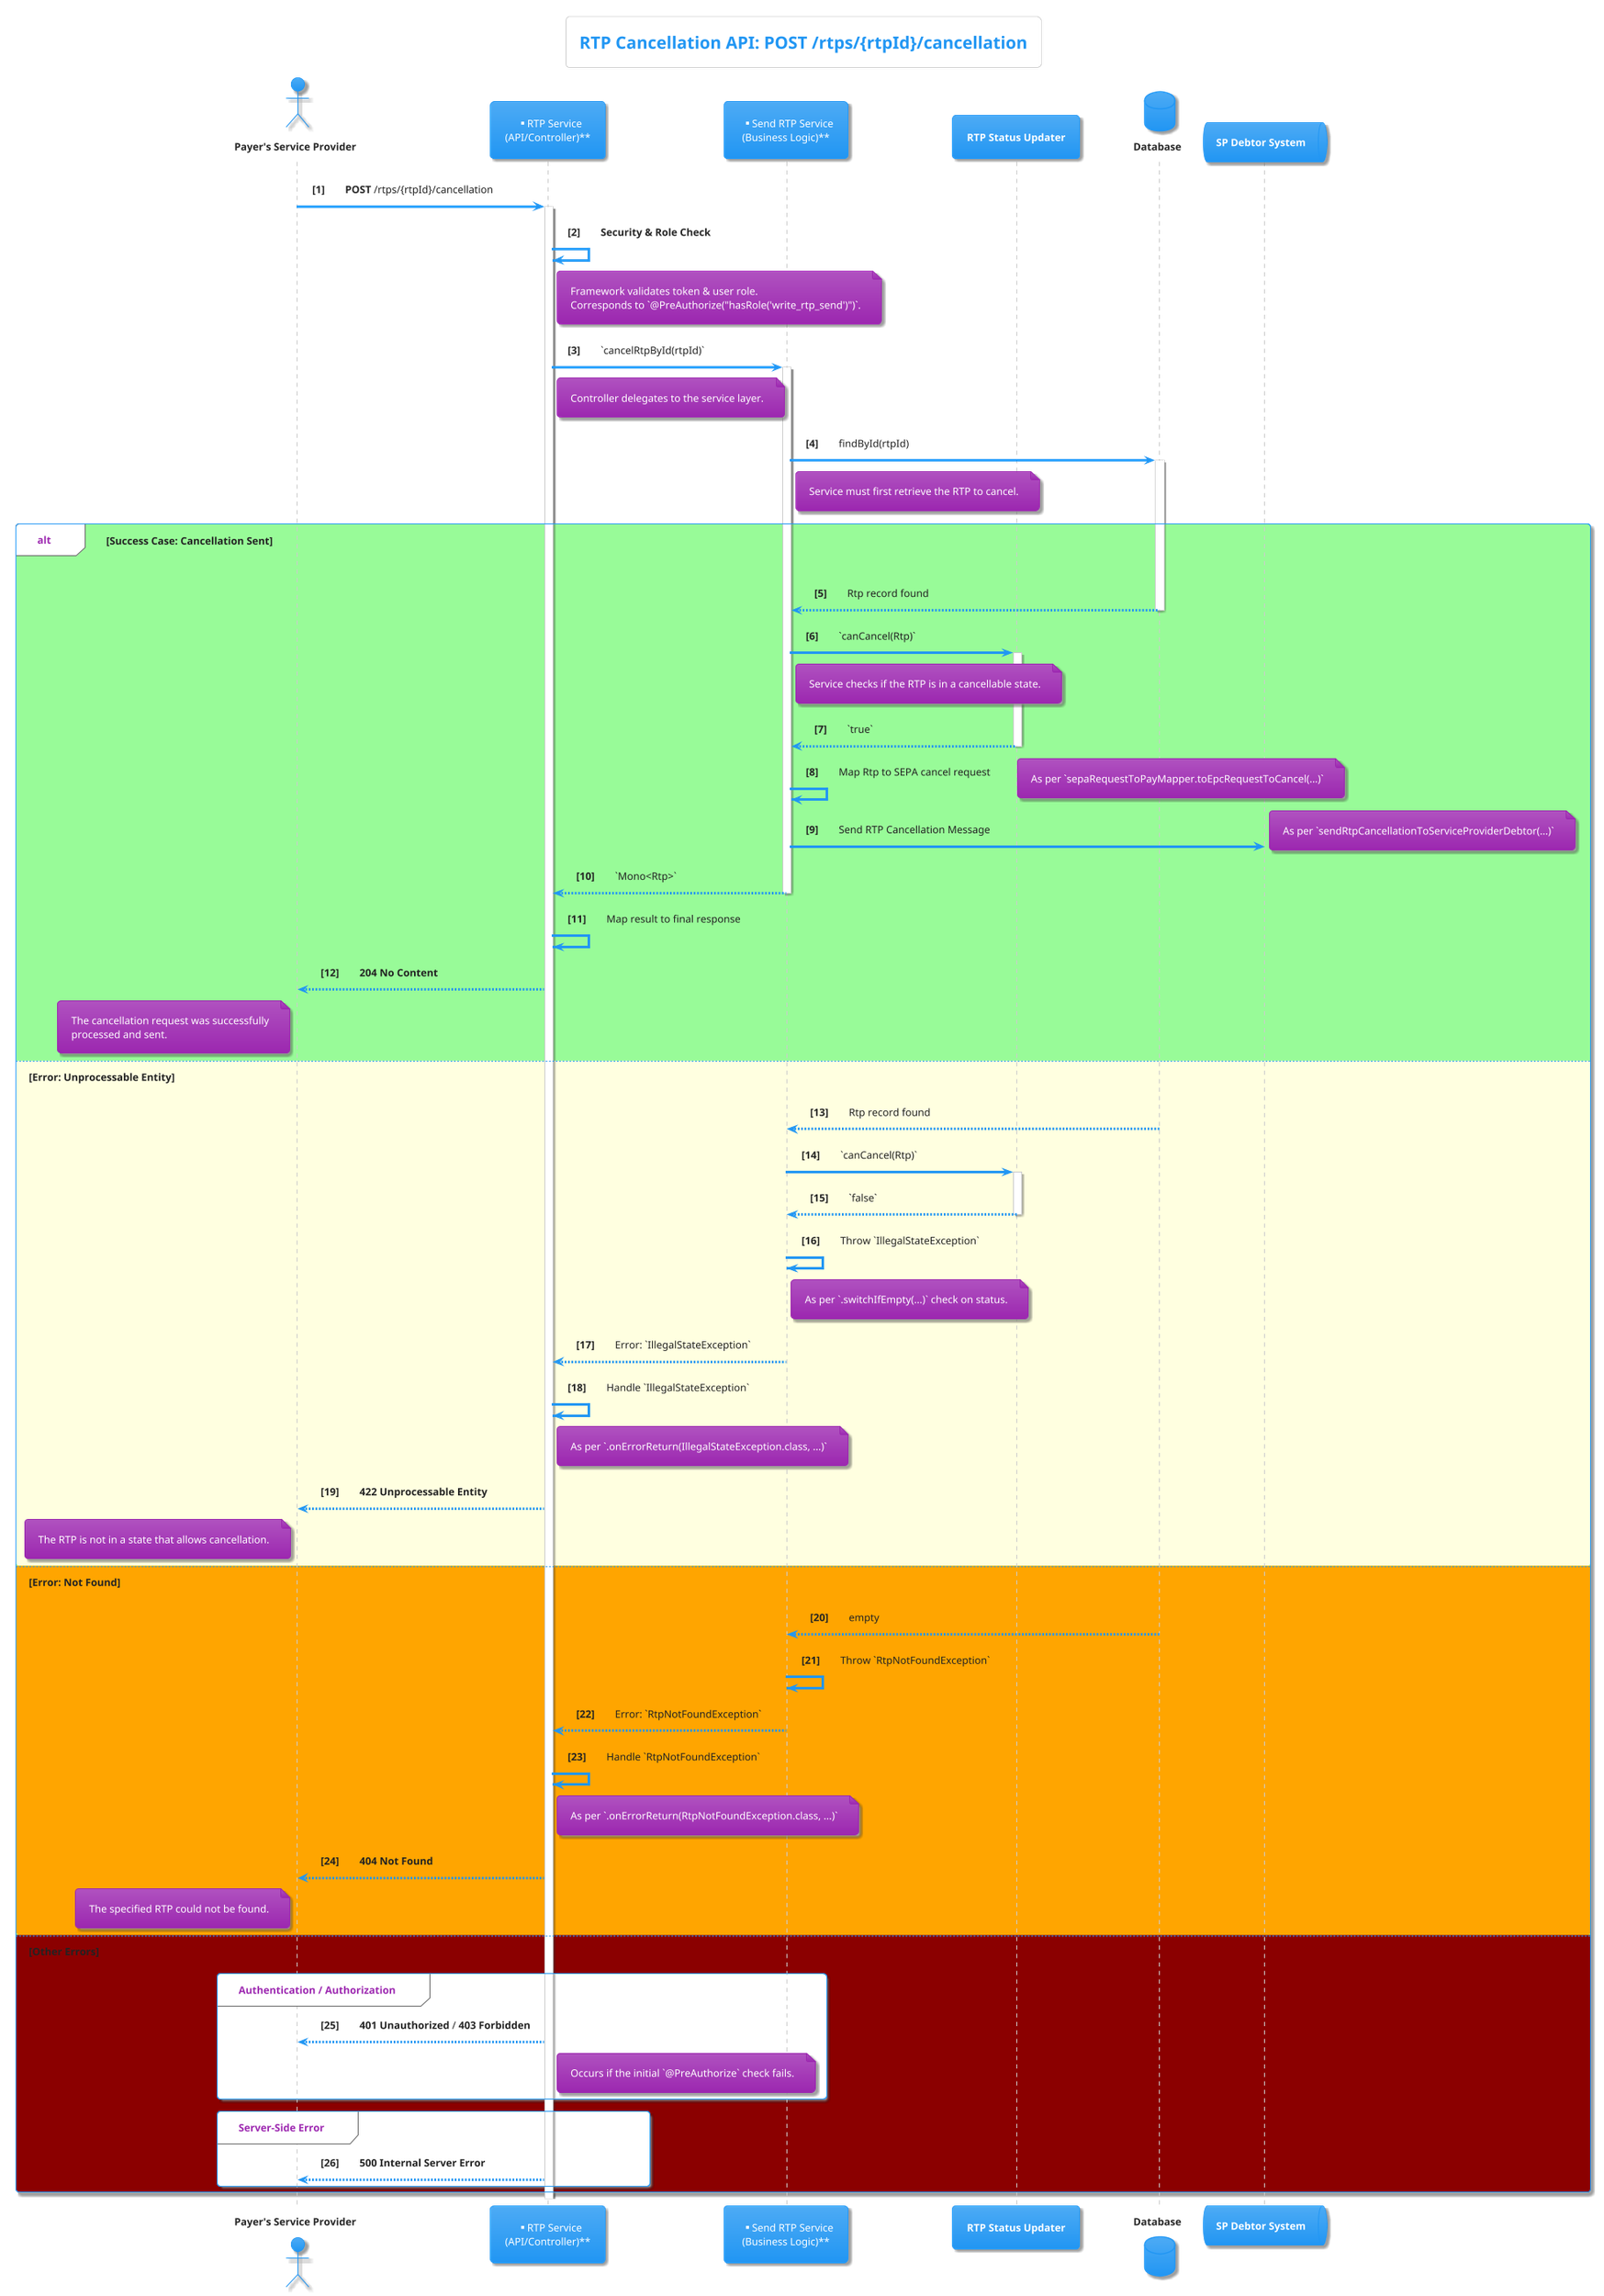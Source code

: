 @startuml
' PlantUML Diagram for RTP Cancellation API
' Title: Unified RTP Cancellation Sequence Diagram
' Version: 1.0.0
' Description: This diagram shows the detailed process for cancelling an RTP,
'              mixing the API specification with the actual Java service and controller logic.

!theme materia

title RTP Cancellation API: POST /rtps/{rtpId}/cancellation

actor "**Payer's Service Provider**" as PSP
participant "**RTP Service\n(API/Controller)**" as AS
participant "**Send RTP Service\n(Business Logic)**" as SS
participant "**RTP Status Updater**" as SU
database "**Database**" as DB
queue "**SP Debtor System**" as SP_Debtor

autonumber "<b>[0]"

PSP -> AS: **POST** /rtps/{rtpId}/cancellation
activate AS

AS -> AS: **Security & Role Check**
note right of AS: Framework validates token & user role.\nCorresponds to `@PreAuthorize("hasRole('write_rtp_send')")`.

AS -> SS: `cancelRtpById(rtpId)`
activate SS
note right of AS: Controller delegates to the service layer.

SS -> DB: findById(rtpId)
activate DB
note right of SS: Service must first retrieve the RTP to cancel.

alt #palegreen **Success Case: Cancellation Sent**

    DB --> SS: Rtp record found
    deactivate DB

    SS -> SU: `canCancel(Rtp)`
    activate SU
    note right of SS: Service checks if the RTP is in a cancellable state.
    SU --> SS: `true`
    deactivate SU

    SS -> SS: Map Rtp to SEPA cancel request
    note right: As per `sepaRequestToPayMapper.toEpcRequestToCancel(...)`

    SS -> SP_Debtor: Send RTP Cancellation Message
    note right: As per `sendRtpCancellationToServiceProviderDebtor(...)`

    SS --> AS: `Mono<Rtp>`
    deactivate SS

    AS -> AS: Map result to final response
    AS --> PSP: **204 No Content**
    note left of PSP
        The cancellation request was successfully
        processed and sent.
    end note

else #lightyellow **Error: Unprocessable Entity**

    DB --> SS: Rtp record found
    deactivate DB

    SS -> SU: `canCancel(Rtp)`
    activate SU
    SU --> SS: `false`
    deactivate SU

    SS -> SS: Throw `IllegalStateException`
    note right of SS: As per `.switchIfEmpty(...)` check on status.

    SS --> AS: Error: `IllegalStateException`
    deactivate SS

    AS -> AS: Handle `IllegalStateException`
    note right of AS: As per `.onErrorReturn(IllegalStateException.class, ...)`

    AS --> PSP: **422 Unprocessable Entity**
    note left of PSP: The RTP is not in a state that allows cancellation.

else #orange **Error: Not Found**

    DB --> SS: empty
    deactivate DB

    SS -> SS: Throw `RtpNotFoundException`
    SS --> AS: Error: `RtpNotFoundException`
    deactivate SS

    AS -> AS: Handle `RtpNotFoundException`
    note right of AS: As per `.onErrorReturn(RtpNotFoundException.class, ...)`

    AS --> PSP: **404 Not Found**
    note left of PSP: The specified RTP could not be found.

else #darkred **Other Errors**

    deactivate SS
    group Authentication / Authorization
        AS --> PSP: **401 Unauthorized** / **403 Forbidden**
        note right of AS: Occurs if the initial `@PreAuthorize` check fails.
    end group

    group Server-Side Error
        AS --> PSP: **500 Internal Server Error**
    end group

end

deactivate AS

@enduml
